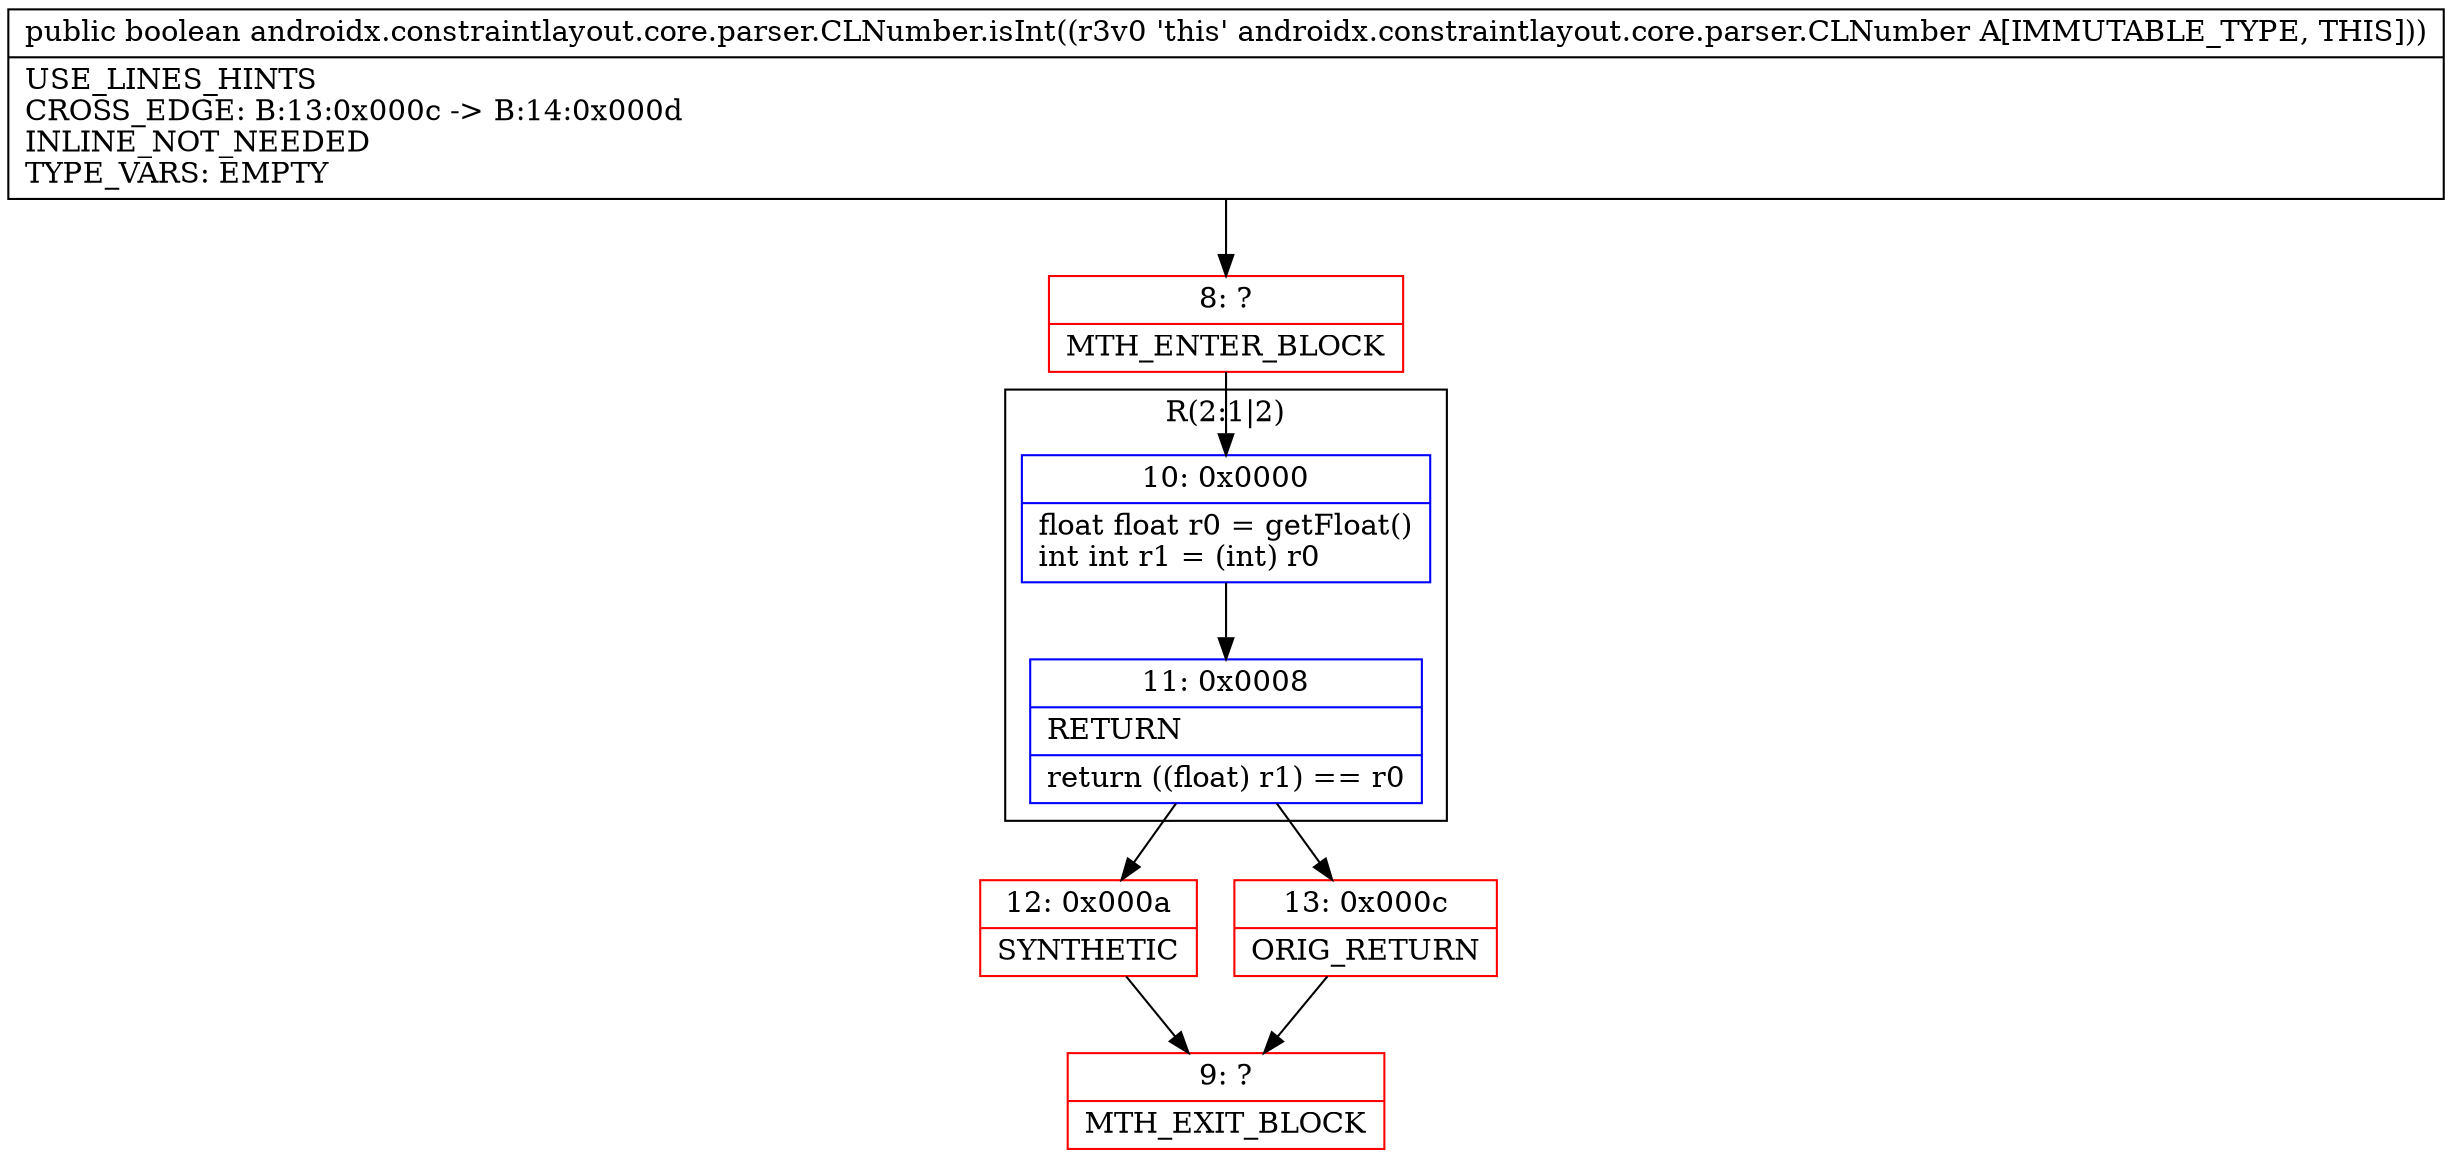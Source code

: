 digraph "CFG forandroidx.constraintlayout.core.parser.CLNumber.isInt()Z" {
subgraph cluster_Region_802478568 {
label = "R(2:1|2)";
node [shape=record,color=blue];
Node_10 [shape=record,label="{10\:\ 0x0000|float float r0 = getFloat()\lint int r1 = (int) r0\l}"];
Node_11 [shape=record,label="{11\:\ 0x0008|RETURN\l|return ((float) r1) == r0\l}"];
}
Node_8 [shape=record,color=red,label="{8\:\ ?|MTH_ENTER_BLOCK\l}"];
Node_12 [shape=record,color=red,label="{12\:\ 0x000a|SYNTHETIC\l}"];
Node_9 [shape=record,color=red,label="{9\:\ ?|MTH_EXIT_BLOCK\l}"];
Node_13 [shape=record,color=red,label="{13\:\ 0x000c|ORIG_RETURN\l}"];
MethodNode[shape=record,label="{public boolean androidx.constraintlayout.core.parser.CLNumber.isInt((r3v0 'this' androidx.constraintlayout.core.parser.CLNumber A[IMMUTABLE_TYPE, THIS]))  | USE_LINES_HINTS\lCROSS_EDGE: B:13:0x000c \-\> B:14:0x000d\lINLINE_NOT_NEEDED\lTYPE_VARS: EMPTY\l}"];
MethodNode -> Node_8;Node_10 -> Node_11;
Node_11 -> Node_12;
Node_11 -> Node_13;
Node_8 -> Node_10;
Node_12 -> Node_9;
Node_13 -> Node_9;
}

